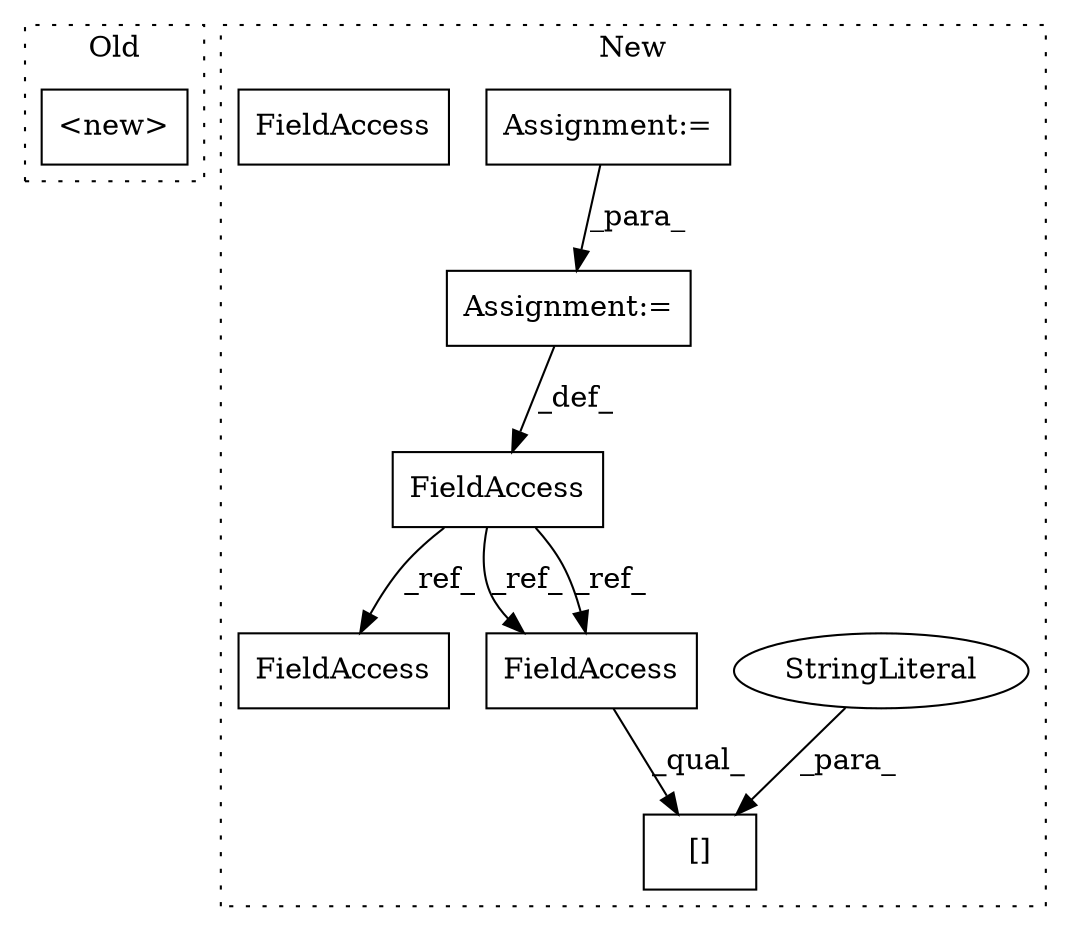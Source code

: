 digraph G {
subgraph cluster0 {
1 [label="<new>" a="46" s="6611" l="8" shape="box"];
label = "Old";
style="dotted";
}
subgraph cluster1 {
2 [label="[]" a="2" s="1296,1328" l="18,1" shape="box"];
3 [label="StringLiteral" a="45" s="1314" l="14" shape="ellipse"];
4 [label="Assignment:=" a="7" s="1124" l="1" shape="box"];
5 [label="Assignment:=" a="7" s="819" l="12" shape="box"];
6 [label="FieldAccess" a="22" s="1296" l="17" shape="box"];
7 [label="FieldAccess" a="22" s="1107" l="17" shape="box"];
8 [label="FieldAccess" a="22" s="1269" l="17" shape="box"];
9 [label="FieldAccess" a="22" s="1296" l="17" shape="box"];
label = "New";
style="dotted";
}
3 -> 2 [label="_para_"];
4 -> 7 [label="_def_"];
5 -> 4 [label="_para_"];
7 -> 8 [label="_ref_"];
7 -> 9 [label="_ref_"];
7 -> 9 [label="_ref_"];
9 -> 2 [label="_qual_"];
}